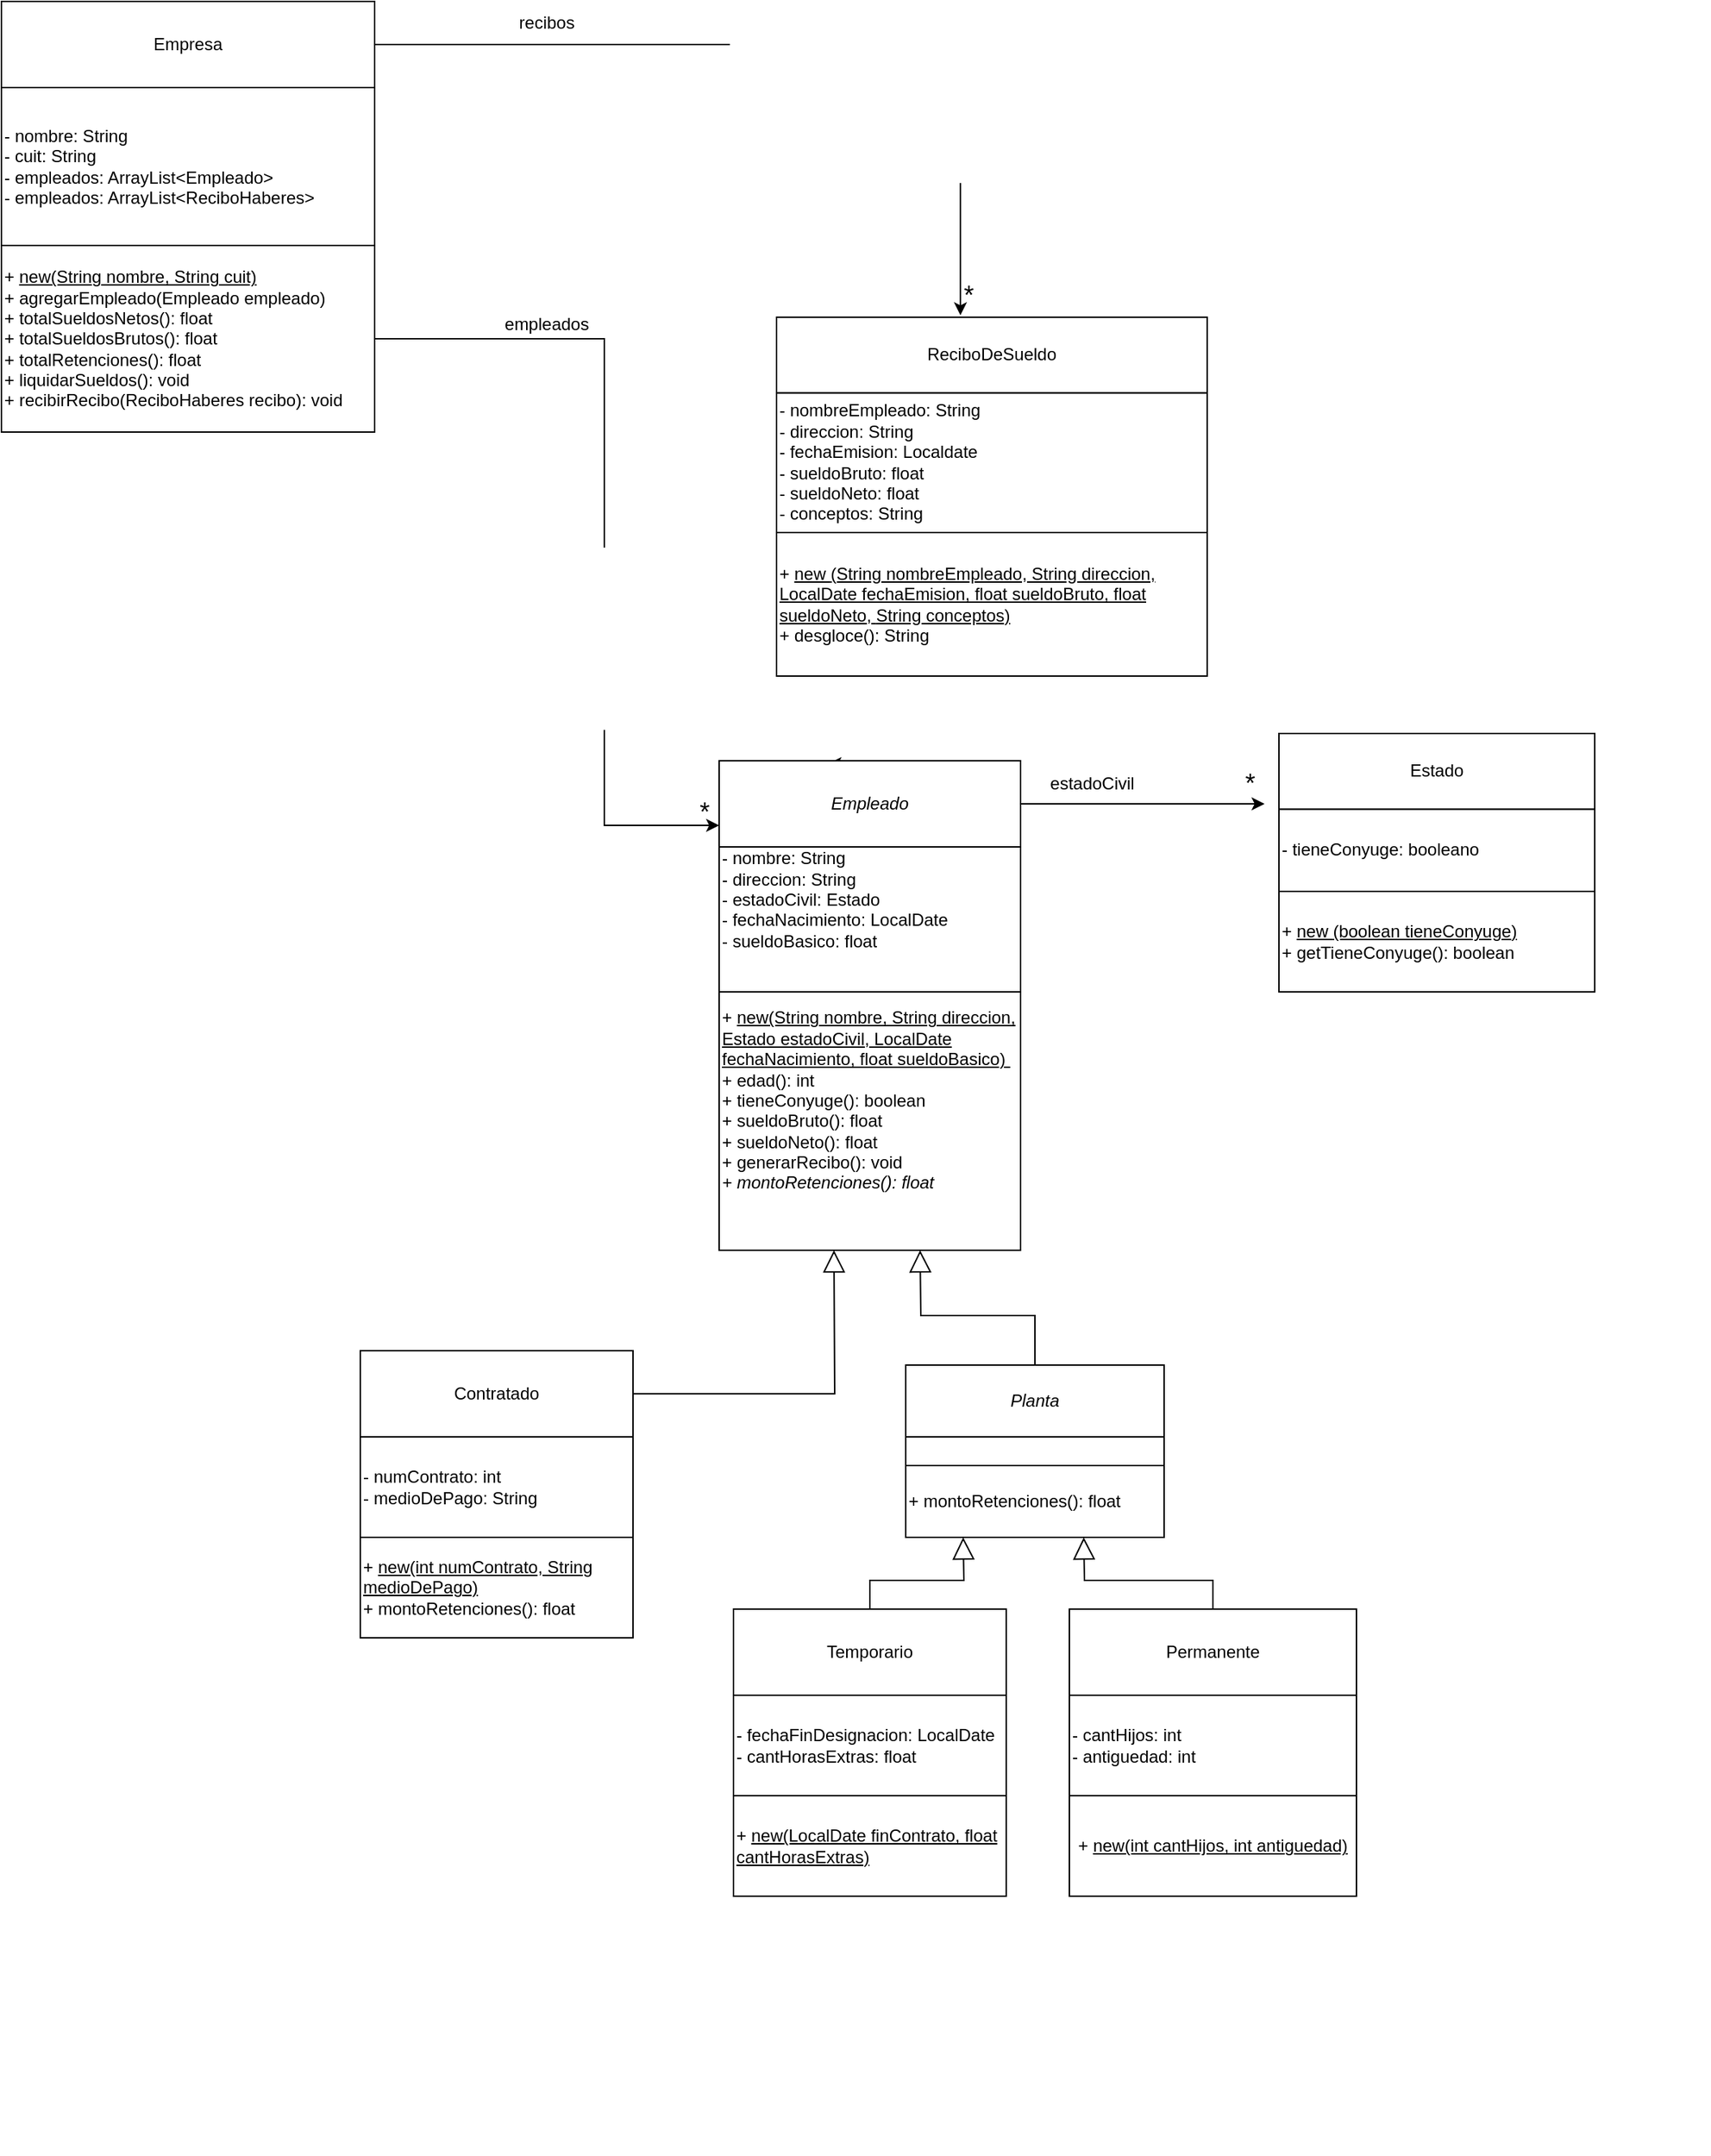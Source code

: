 <mxfile version="28.1.2">
  <diagram name="Página-1" id="GKyJux3LDKkSeoH0DNlx">
    <mxGraphModel dx="1543" dy="1636" grid="1" gridSize="10" guides="1" tooltips="1" connect="1" arrows="1" fold="1" page="1" pageScale="1" pageWidth="827" pageHeight="1169" math="0" shadow="0">
      <root>
        <mxCell id="0" />
        <mxCell id="1" parent="0" />
        <mxCell id="VPY0M5oiPGhUkMEPeXPx-6" value="EMPLEADO" style="group" parent="1" vertex="1" connectable="0">
          <mxGeometry x="484" y="350" width="200" height="340" as="geometry" />
        </mxCell>
        <mxCell id="VPY0M5oiPGhUkMEPeXPx-113" style="edgeStyle=orthogonalEdgeStyle;rounded=0;orthogonalLoop=1;jettySize=auto;html=1;endArrow=block;endFill=0;startSize=13;endSize=13;" parent="VPY0M5oiPGhUkMEPeXPx-6" source="VPY0M5oiPGhUkMEPeXPx-7" edge="1">
          <mxGeometry relative="1" as="geometry">
            <mxPoint x="10" y="-50" as="targetPoint" />
          </mxGeometry>
        </mxCell>
        <mxCell id="VPY0M5oiPGhUkMEPeXPx-7" value="Permanente" style="rounded=0;whiteSpace=wrap;html=1;" parent="VPY0M5oiPGhUkMEPeXPx-6" vertex="1">
          <mxGeometry width="200" height="60" as="geometry" />
        </mxCell>
        <mxCell id="VPY0M5oiPGhUkMEPeXPx-8" value="&lt;div&gt;- cantHijos: int&lt;/div&gt;&lt;div&gt;- antiguedad: int&lt;/div&gt;" style="whiteSpace=wrap;html=1;align=left;" parent="VPY0M5oiPGhUkMEPeXPx-6" vertex="1">
          <mxGeometry y="60" width="200" height="70" as="geometry" />
        </mxCell>
        <mxCell id="VPY0M5oiPGhUkMEPeXPx-9" value="&lt;span style=&quot;text-align: left;&quot;&gt;+ &lt;u&gt;new(int cantHijos, int antiguedad)&lt;/u&gt;&lt;/span&gt;" style="whiteSpace=wrap;html=1;" parent="VPY0M5oiPGhUkMEPeXPx-6" vertex="1">
          <mxGeometry y="130" width="200" height="70" as="geometry" />
        </mxCell>
        <mxCell id="VPY0M5oiPGhUkMEPeXPx-24" value="" style="group" parent="1" vertex="1" connectable="0">
          <mxGeometry x="280" y="-550" width="300" height="240" as="geometry" />
        </mxCell>
        <mxCell id="VPY0M5oiPGhUkMEPeXPx-25" value="&lt;div&gt;- nombreEmpleado: String&lt;/div&gt;&lt;div&gt;- direccion: String&lt;/div&gt;&lt;div&gt;- fechaEmision: Localdate&lt;/div&gt;&lt;div&gt;- sueldoBruto: float&lt;/div&gt;&lt;div&gt;- sueldoNeto: float&lt;/div&gt;&lt;div&gt;- conceptos: String&lt;/div&gt;" style="whiteSpace=wrap;html=1;align=left;verticalAlign=middle;" parent="VPY0M5oiPGhUkMEPeXPx-24" vertex="1">
          <mxGeometry y="52.68" width="300" height="97.32" as="geometry" />
        </mxCell>
        <mxCell id="VPY0M5oiPGhUkMEPeXPx-26" value="+ &lt;u&gt;new&amp;nbsp;&lt;span style=&quot;background-color: transparent;&quot;&gt;(String nombreEmpleado, String direccion, LocalDate fechaEmision, float sueldoBruto, float sueldoNeto,&amp;nbsp;&lt;/span&gt;&lt;span style=&quot;background-color: transparent; color: light-dark(rgb(0, 0, 0), rgb(255, 255, 255));&quot;&gt;String conceptos)&lt;/span&gt;&lt;/u&gt;&lt;div&gt;+ desgloce(): String&lt;/div&gt;" style="whiteSpace=wrap;html=1;align=left;" parent="VPY0M5oiPGhUkMEPeXPx-24" vertex="1">
          <mxGeometry y="150" width="300" height="100" as="geometry" />
        </mxCell>
        <mxCell id="VPY0M5oiPGhUkMEPeXPx-27" value="ReciboDeSueldo" style="rounded=0;whiteSpace=wrap;html=1;" parent="VPY0M5oiPGhUkMEPeXPx-24" vertex="1">
          <mxGeometry width="300" height="52.68" as="geometry" />
        </mxCell>
        <mxCell id="VPY0M5oiPGhUkMEPeXPx-49" value="&lt;font style=&quot;font-size: 18px;&quot;&gt;*&lt;/font&gt;" style="text;html=1;align=center;verticalAlign=middle;whiteSpace=wrap;rounded=0;" parent="1" vertex="1">
          <mxGeometry x="384" y="-580" width="60" height="30" as="geometry" />
        </mxCell>
        <mxCell id="VPY0M5oiPGhUkMEPeXPx-77" value="*" style="text;html=1;align=center;verticalAlign=middle;whiteSpace=wrap;rounded=0;" parent="1" vertex="1">
          <mxGeometry x="240" y="-130" width="60" height="30" as="geometry" />
        </mxCell>
        <mxCell id="VPY0M5oiPGhUkMEPeXPx-79" style="edgeStyle=orthogonalEdgeStyle;rounded=0;orthogonalLoop=1;jettySize=auto;html=1;entryX=0.427;entryY=-0.026;entryDx=0;entryDy=0;entryPerimeter=0;" parent="1" source="VPY0M5oiPGhUkMEPeXPx-17" target="VPY0M5oiPGhUkMEPeXPx-27" edge="1">
          <mxGeometry relative="1" as="geometry" />
        </mxCell>
        <mxCell id="VPY0M5oiPGhUkMEPeXPx-86" value="" style="group" parent="1" vertex="1" connectable="0">
          <mxGeometry x="-260" y="-770" width="260" height="360" as="geometry" />
        </mxCell>
        <mxCell id="VPY0M5oiPGhUkMEPeXPx-15" value="&lt;div&gt;- nombre: String&lt;/div&gt;&lt;div&gt;- cuit: String&lt;/div&gt;- empleados: ArrayList&amp;lt;Empleado&amp;gt;&lt;div&gt;-&amp;nbsp;&lt;span style=&quot;background-color: transparent; color: light-dark(rgb(0, 0, 0), rgb(255, 255, 255));&quot;&gt;empleados: ArrayList&amp;lt;ReciboHaberes&amp;gt;&lt;/span&gt;&lt;/div&gt;" style="whiteSpace=wrap;html=1;align=left;" parent="VPY0M5oiPGhUkMEPeXPx-86" vertex="1">
          <mxGeometry y="60" width="260" height="110" as="geometry" />
        </mxCell>
        <mxCell id="VPY0M5oiPGhUkMEPeXPx-16" value="+ &lt;u&gt;new(String nombre, String cuit)&lt;/u&gt;&lt;div&gt;+ agregarEmpleado(Empleado empleado)&lt;/div&gt;&lt;div&gt;+ totalSueldosNetos(): float&lt;/div&gt;&lt;div&gt;+ totalSueldosBrutos(): float&lt;/div&gt;&lt;div&gt;+ totalRetenciones(): float&lt;/div&gt;&lt;div&gt;+ liquidarSueldos(): void&lt;/div&gt;&lt;div&gt;+ recibirRecibo(ReciboHaberes recibo): void&lt;/div&gt;" style="whiteSpace=wrap;html=1;align=left;" parent="VPY0M5oiPGhUkMEPeXPx-86" vertex="1">
          <mxGeometry y="170" width="260" height="130" as="geometry" />
        </mxCell>
        <mxCell id="VPY0M5oiPGhUkMEPeXPx-17" value="Empresa" style="rounded=0;whiteSpace=wrap;html=1;" parent="VPY0M5oiPGhUkMEPeXPx-86" vertex="1">
          <mxGeometry width="260" height="60" as="geometry" />
        </mxCell>
        <mxCell id="VPY0M5oiPGhUkMEPeXPx-87" value="" style="group" parent="1" vertex="1" connectable="0">
          <mxGeometry x="630" y="-260" width="300" height="240" as="geometry" />
        </mxCell>
        <mxCell id="VPY0M5oiPGhUkMEPeXPx-88" value="&lt;div&gt;- tieneConyuge: booleano&lt;/div&gt;" style="whiteSpace=wrap;html=1;align=left;verticalAlign=middle;" parent="VPY0M5oiPGhUkMEPeXPx-87" vertex="1">
          <mxGeometry y="52.68" width="220" height="57.32" as="geometry" />
        </mxCell>
        <mxCell id="VPY0M5oiPGhUkMEPeXPx-89" value="+ &lt;u&gt;new&amp;nbsp;&lt;span style=&quot;background-color: transparent;&quot;&gt;(boolean tieneConyuge&lt;/span&gt;&lt;span style=&quot;background-color: transparent; color: light-dark(rgb(0, 0, 0), rgb(255, 255, 255));&quot;&gt;)&lt;/span&gt;&lt;/u&gt;&lt;div&gt;+ getTieneConyuge(): boolean&lt;/div&gt;" style="whiteSpace=wrap;html=1;align=left;" parent="VPY0M5oiPGhUkMEPeXPx-87" vertex="1">
          <mxGeometry y="110" width="220" height="70" as="geometry" />
        </mxCell>
        <mxCell id="VPY0M5oiPGhUkMEPeXPx-90" value="Estado" style="rounded=0;whiteSpace=wrap;html=1;" parent="VPY0M5oiPGhUkMEPeXPx-87" vertex="1">
          <mxGeometry width="220" height="52.68" as="geometry" />
        </mxCell>
        <mxCell id="VPY0M5oiPGhUkMEPeXPx-93" value="&lt;font style=&quot;font-size: 18px;&quot;&gt;*&lt;/font&gt;" style="text;html=1;align=center;verticalAlign=middle;whiteSpace=wrap;rounded=0;" parent="1" vertex="1">
          <mxGeometry x="580" y="-240" width="60" height="30" as="geometry" />
        </mxCell>
        <mxCell id="VPY0M5oiPGhUkMEPeXPx-100" value="" style="group" parent="1" vertex="1" connectable="0">
          <mxGeometry x="240" y="-230" width="210" height="409" as="geometry" />
        </mxCell>
        <mxCell id="VPY0M5oiPGhUkMEPeXPx-101" value="- nombre: String&lt;div&gt;- direccion: String&lt;/div&gt;&lt;div&gt;- estadoCivil: Estado&lt;/div&gt;&lt;div&gt;- fechaNacimiento: LocalDate&lt;/div&gt;&lt;div&gt;- sueldoBasico: float&lt;/div&gt;&lt;div&gt;&lt;br&gt;&lt;/div&gt;&lt;div&gt;&lt;br&gt;&lt;/div&gt;" style="whiteSpace=wrap;html=1;align=left;" parent="VPY0M5oiPGhUkMEPeXPx-100" vertex="1">
          <mxGeometry y="49" width="210" height="101" as="geometry" />
        </mxCell>
        <mxCell id="VPY0M5oiPGhUkMEPeXPx-102" value="+&amp;nbsp;&lt;u style=&quot;&quot;&gt;new(String nombre, String direccion, Estado estadoCivil, LocalDate fechaNacimiento, float sueldoBasico)&amp;nbsp;&lt;/u&gt;&lt;div&gt;+ edad(): int&lt;/div&gt;&lt;div&gt;+ tieneConyuge(): boolean&lt;br&gt;&lt;div&gt;+ sueldoBruto(): float&lt;/div&gt;&lt;div&gt;&lt;span style=&quot;background-color: transparent; color: light-dark(rgb(0, 0, 0), rgb(255, 255, 255));&quot;&gt;+ sueldoNeto(): float&lt;/span&gt;&lt;/div&gt;&lt;/div&gt;&lt;div&gt;+ generarRecibo(): void&lt;/div&gt;&lt;div&gt;&lt;div&gt;&lt;i&gt;+ montoRetenciones(): float&lt;/i&gt;&lt;/div&gt;&lt;/div&gt;&lt;div&gt;&lt;i&gt;&lt;br&gt;&lt;/i&gt;&lt;/div&gt;&lt;div&gt;&lt;br&gt;&lt;/div&gt;" style="whiteSpace=wrap;html=1;align=left;" parent="VPY0M5oiPGhUkMEPeXPx-100" vertex="1">
          <mxGeometry y="150" width="210" height="180" as="geometry" />
        </mxCell>
        <mxCell id="VPY0M5oiPGhUkMEPeXPx-103" style="edgeStyle=orthogonalEdgeStyle;rounded=0;orthogonalLoop=1;jettySize=auto;html=1;exitX=0.5;exitY=0;exitDx=0;exitDy=0;strokeWidth=1;endSize=2;startSize=3;" parent="VPY0M5oiPGhUkMEPeXPx-100" source="VPY0M5oiPGhUkMEPeXPx-104" edge="1">
          <mxGeometry relative="1" as="geometry">
            <mxPoint x="80.103" y="-10.069" as="targetPoint" />
          </mxGeometry>
        </mxCell>
        <mxCell id="VPY0M5oiPGhUkMEPeXPx-119" style="edgeStyle=orthogonalEdgeStyle;rounded=0;orthogonalLoop=1;jettySize=auto;html=1;" parent="VPY0M5oiPGhUkMEPeXPx-100" source="VPY0M5oiPGhUkMEPeXPx-104" edge="1">
          <mxGeometry relative="1" as="geometry">
            <mxPoint x="380" y="19" as="targetPoint" />
          </mxGeometry>
        </mxCell>
        <mxCell id="VPY0M5oiPGhUkMEPeXPx-104" value="&lt;i&gt;Empleado&lt;/i&gt;" style="rounded=0;whiteSpace=wrap;html=1;" parent="VPY0M5oiPGhUkMEPeXPx-100" vertex="1">
          <mxGeometry y="-11" width="210" height="60" as="geometry" />
        </mxCell>
        <mxCell id="VPY0M5oiPGhUkMEPeXPx-10" value="" style="group" parent="1" vertex="1" connectable="0">
          <mxGeometry x="250" y="350" width="190" height="380" as="geometry" />
        </mxCell>
        <mxCell id="VPY0M5oiPGhUkMEPeXPx-112" style="edgeStyle=orthogonalEdgeStyle;rounded=0;orthogonalLoop=1;jettySize=auto;html=1;endArrow=block;endFill=0;startSize=13;endSize=13;" parent="VPY0M5oiPGhUkMEPeXPx-10" source="VPY0M5oiPGhUkMEPeXPx-11" edge="1">
          <mxGeometry relative="1" as="geometry">
            <mxPoint x="160" y="-50" as="targetPoint" />
          </mxGeometry>
        </mxCell>
        <mxCell id="VPY0M5oiPGhUkMEPeXPx-11" value="Temporario" style="rounded=0;whiteSpace=wrap;html=1;" parent="VPY0M5oiPGhUkMEPeXPx-10" vertex="1">
          <mxGeometry width="190" height="60" as="geometry" />
        </mxCell>
        <mxCell id="VPY0M5oiPGhUkMEPeXPx-12" value="&lt;div&gt;- fechaFinDesignacion: LocalDate&lt;/div&gt;&lt;div&gt;- cantHorasExtras: float&lt;/div&gt;" style="whiteSpace=wrap;html=1;align=left;" parent="VPY0M5oiPGhUkMEPeXPx-10" vertex="1">
          <mxGeometry y="60" width="190" height="70" as="geometry" />
        </mxCell>
        <mxCell id="VPY0M5oiPGhUkMEPeXPx-13" value="+ &lt;u&gt;new(LocalDate finContrato, float cantHorasExtras)&lt;/u&gt;" style="whiteSpace=wrap;html=1;align=left;" parent="VPY0M5oiPGhUkMEPeXPx-10" vertex="1">
          <mxGeometry y="130" width="190" height="70" as="geometry" />
        </mxCell>
        <mxCell id="VPY0M5oiPGhUkMEPeXPx-106" value="" style="group" parent="1" vertex="1" connectable="0">
          <mxGeometry x="370" y="180" width="180" height="120" as="geometry" />
        </mxCell>
        <mxCell id="VPY0M5oiPGhUkMEPeXPx-2" value="-&lt;div&gt;&lt;br&gt;&lt;/div&gt;&lt;div&gt;&lt;br&gt;&lt;/div&gt;" style="whiteSpace=wrap;html=1;align=left;" parent="VPY0M5oiPGhUkMEPeXPx-106" vertex="1">
          <mxGeometry y="49" width="180" height="21" as="geometry" />
        </mxCell>
        <mxCell id="VPY0M5oiPGhUkMEPeXPx-3" value="&lt;div&gt;+ montoRetenciones(): float&lt;/div&gt;" style="whiteSpace=wrap;html=1;align=left;" parent="VPY0M5oiPGhUkMEPeXPx-106" vertex="1">
          <mxGeometry y="70" width="180" height="50" as="geometry" />
        </mxCell>
        <mxCell id="VPY0M5oiPGhUkMEPeXPx-114" style="edgeStyle=orthogonalEdgeStyle;rounded=0;orthogonalLoop=1;jettySize=auto;html=1;endArrow=block;endFill=0;endSize=13;startSize=13;" parent="VPY0M5oiPGhUkMEPeXPx-106" source="VPY0M5oiPGhUkMEPeXPx-5" edge="1">
          <mxGeometry relative="1" as="geometry">
            <mxPoint x="10" y="-80" as="targetPoint" />
          </mxGeometry>
        </mxCell>
        <mxCell id="VPY0M5oiPGhUkMEPeXPx-5" value="&lt;i&gt;Planta&lt;/i&gt;" style="rounded=0;whiteSpace=wrap;html=1;" parent="VPY0M5oiPGhUkMEPeXPx-106" vertex="1">
          <mxGeometry width="180" height="50" as="geometry" />
        </mxCell>
        <mxCell id="VPY0M5oiPGhUkMEPeXPx-107" value="" style="group" parent="1" vertex="1" connectable="0">
          <mxGeometry x="-10" y="170" width="190" height="380" as="geometry" />
        </mxCell>
        <mxCell id="VPY0M5oiPGhUkMEPeXPx-111" value="" style="group" parent="VPY0M5oiPGhUkMEPeXPx-107" vertex="1" connectable="0">
          <mxGeometry width="190" height="200" as="geometry" />
        </mxCell>
        <mxCell id="VPY0M5oiPGhUkMEPeXPx-117" style="edgeStyle=orthogonalEdgeStyle;rounded=0;orthogonalLoop=1;jettySize=auto;html=1;startSize=13;endSize=13;endArrow=block;endFill=0;" parent="VPY0M5oiPGhUkMEPeXPx-111" source="VPY0M5oiPGhUkMEPeXPx-108" edge="1">
          <mxGeometry relative="1" as="geometry">
            <mxPoint x="330" y="-70" as="targetPoint" />
          </mxGeometry>
        </mxCell>
        <mxCell id="VPY0M5oiPGhUkMEPeXPx-108" value="Contratado" style="rounded=0;whiteSpace=wrap;html=1;" parent="VPY0M5oiPGhUkMEPeXPx-111" vertex="1">
          <mxGeometry width="190" height="60" as="geometry" />
        </mxCell>
        <mxCell id="VPY0M5oiPGhUkMEPeXPx-109" value="&lt;div&gt;- numContrato: int&lt;/div&gt;&lt;div&gt;- medioDePago: String&lt;/div&gt;" style="whiteSpace=wrap;html=1;align=left;" parent="VPY0M5oiPGhUkMEPeXPx-111" vertex="1">
          <mxGeometry y="60" width="190" height="70" as="geometry" />
        </mxCell>
        <mxCell id="VPY0M5oiPGhUkMEPeXPx-110" value="+ &lt;u&gt;new(int numContrato, String medioDePago)&lt;/u&gt;&lt;div&gt;+ montoRetenciones(): float&lt;/div&gt;" style="whiteSpace=wrap;html=1;align=left;" parent="VPY0M5oiPGhUkMEPeXPx-111" vertex="1">
          <mxGeometry y="130" width="190" height="70" as="geometry" />
        </mxCell>
        <mxCell id="VPY0M5oiPGhUkMEPeXPx-118" style="edgeStyle=orthogonalEdgeStyle;rounded=0;orthogonalLoop=1;jettySize=auto;html=1;entryX=0;entryY=0.75;entryDx=0;entryDy=0;" parent="1" source="VPY0M5oiPGhUkMEPeXPx-16" target="VPY0M5oiPGhUkMEPeXPx-104" edge="1">
          <mxGeometry relative="1" as="geometry">
            <Array as="points">
              <mxPoint x="160" y="-535" />
              <mxPoint x="160" y="-196" />
            </Array>
          </mxGeometry>
        </mxCell>
        <mxCell id="VPY0M5oiPGhUkMEPeXPx-122" value="&lt;font style=&quot;font-size: 18px;&quot;&gt;*&lt;/font&gt;" style="text;html=1;align=center;verticalAlign=middle;whiteSpace=wrap;rounded=0;" parent="1" vertex="1">
          <mxGeometry x="200" y="-220" width="60" height="30" as="geometry" />
        </mxCell>
        <mxCell id="rd2zCrU3mLtEqSQEvmL8-1" value="recibos" style="text;html=1;align=center;verticalAlign=middle;whiteSpace=wrap;rounded=0;" vertex="1" parent="1">
          <mxGeometry x="90" y="-770" width="60" height="30" as="geometry" />
        </mxCell>
        <mxCell id="rd2zCrU3mLtEqSQEvmL8-2" value="empleados" style="text;html=1;align=center;verticalAlign=middle;whiteSpace=wrap;rounded=0;" vertex="1" parent="1">
          <mxGeometry x="90" y="-560" width="60" height="30" as="geometry" />
        </mxCell>
        <mxCell id="rd2zCrU3mLtEqSQEvmL8-3" value="estadoCivil" style="text;html=1;align=center;verticalAlign=middle;whiteSpace=wrap;rounded=0;" vertex="1" parent="1">
          <mxGeometry x="470" y="-240" width="60" height="30" as="geometry" />
        </mxCell>
      </root>
    </mxGraphModel>
  </diagram>
</mxfile>
